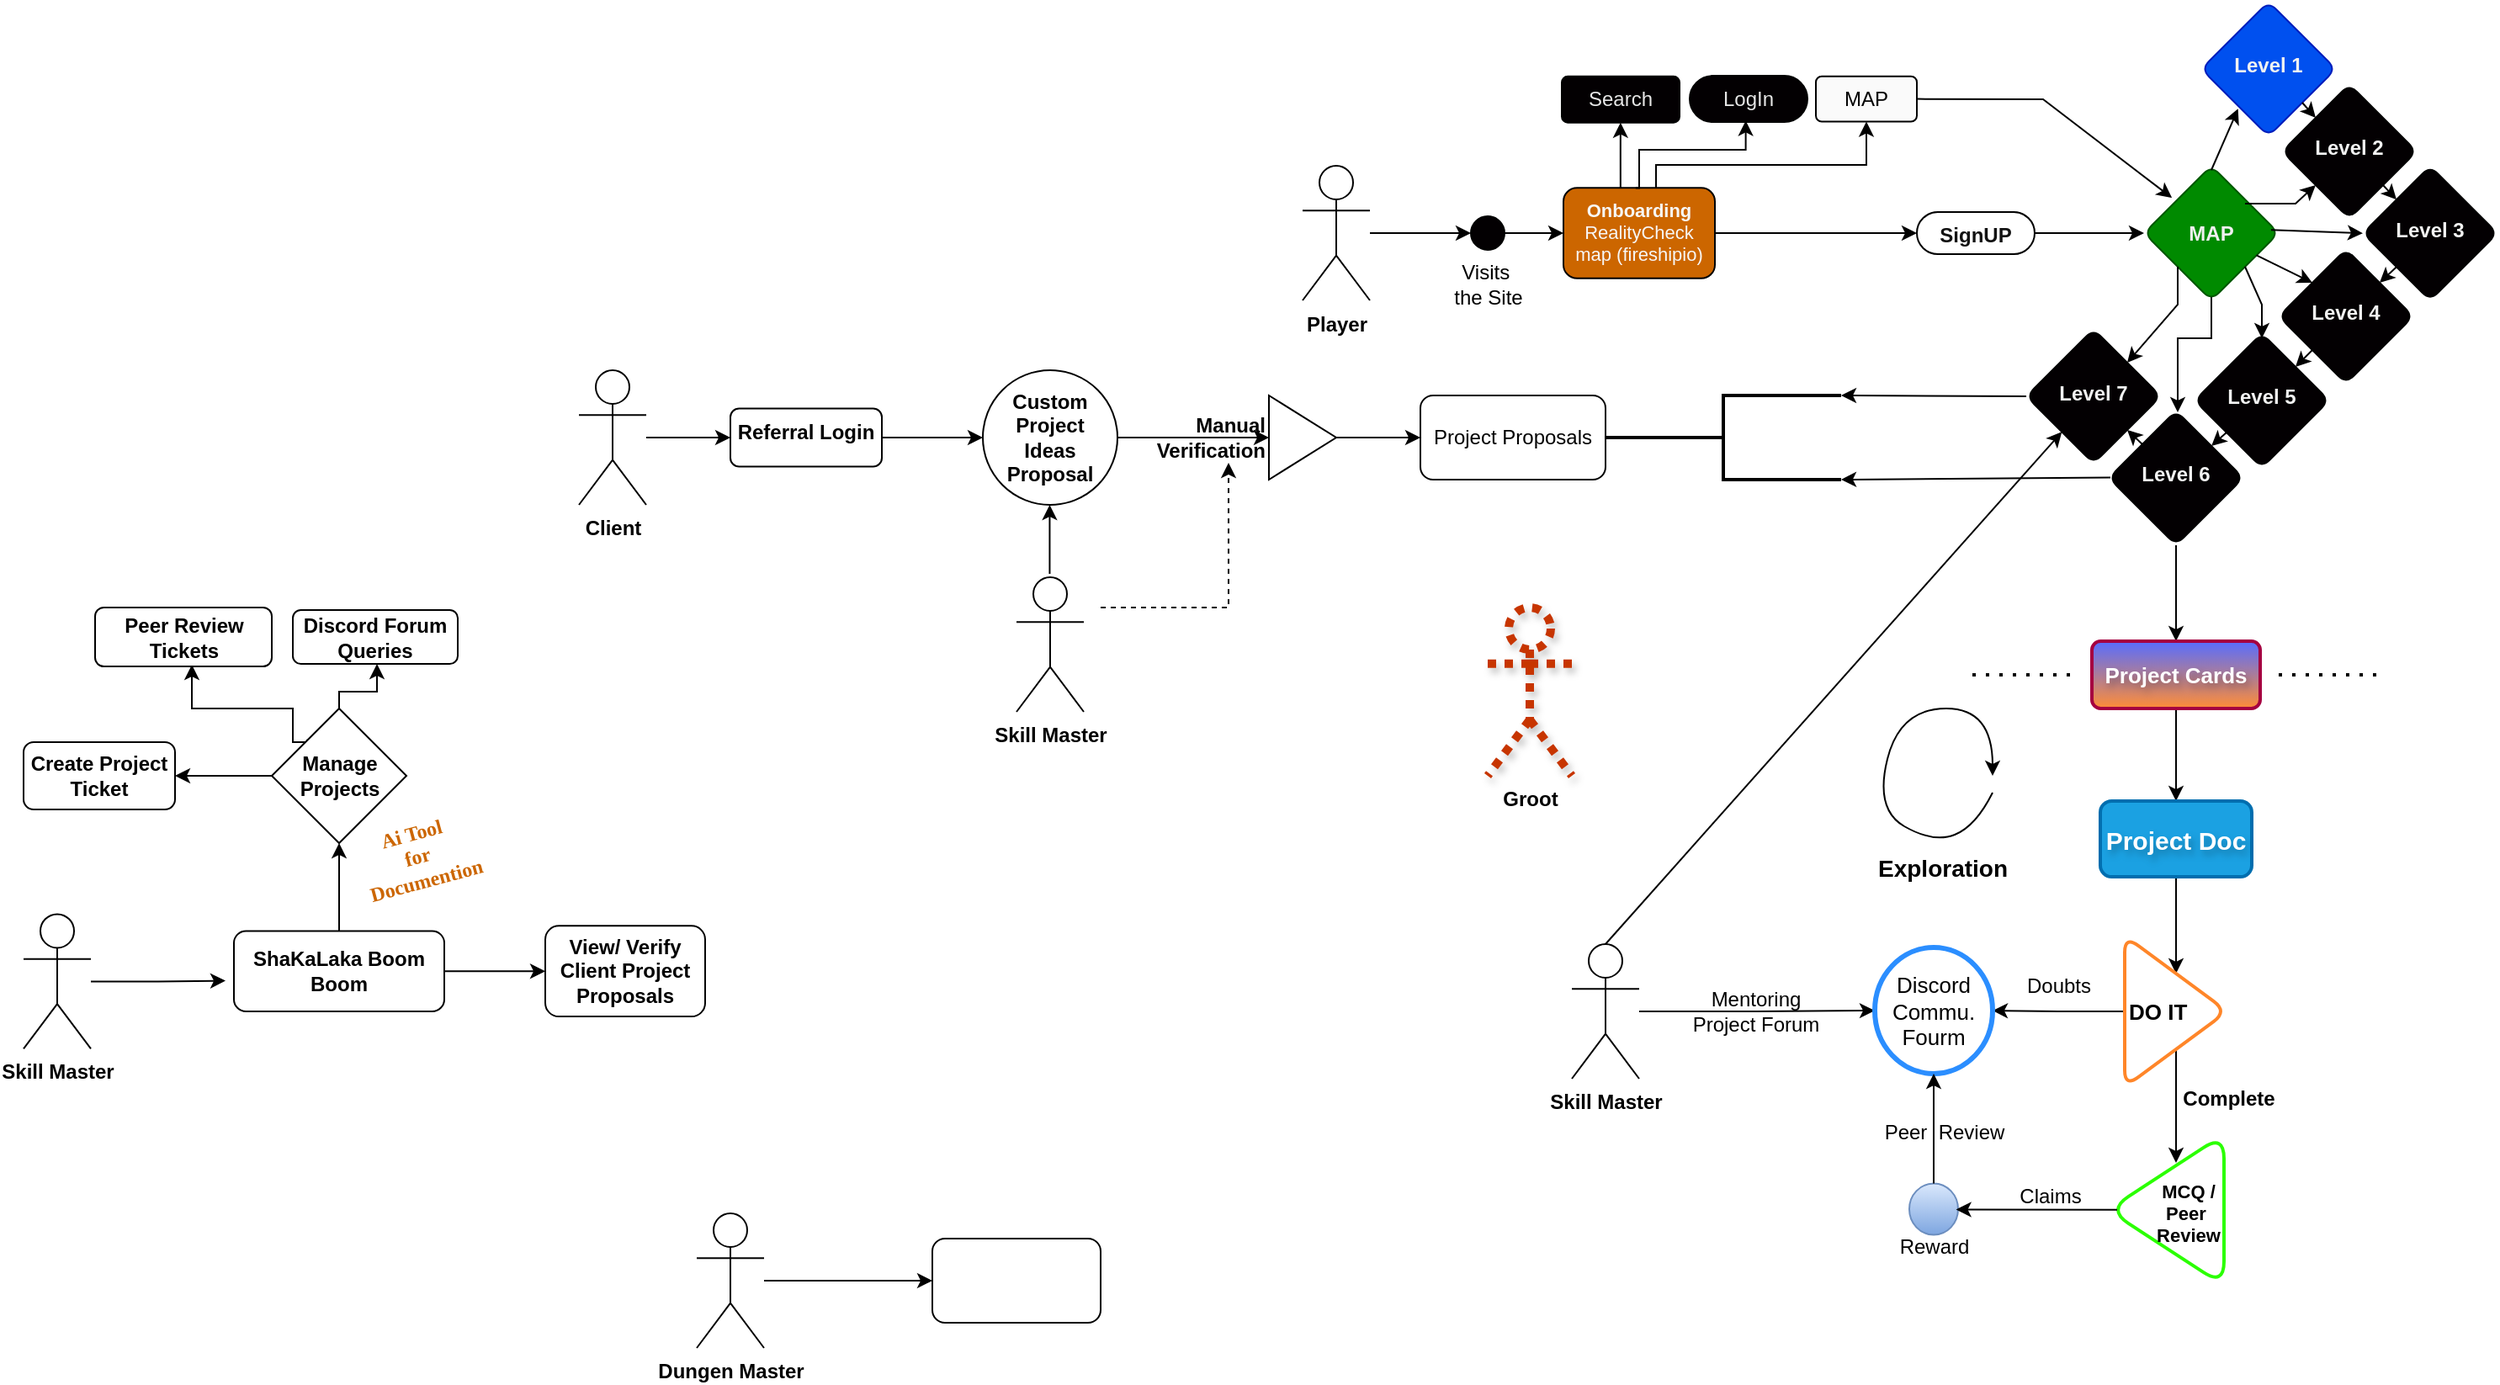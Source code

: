 <mxfile version="24.7.7">
  <diagram name="Page-1" id="eGerFE4Rf8FAYiZ98_NA">
    <mxGraphModel dx="2465" dy="845" grid="1" gridSize="10" guides="1" tooltips="1" connect="1" arrows="1" fold="1" page="1" pageScale="1" pageWidth="850" pageHeight="1100" math="0" shadow="0">
      <root>
        <mxCell id="0" />
        <mxCell id="1" parent="0" />
        <mxCell id="n3ImuVNXiSJUvUDemmLi-9" value="" style="edgeStyle=orthogonalEdgeStyle;rounded=0;orthogonalLoop=1;jettySize=auto;html=1;" parent="1" source="n3ImuVNXiSJUvUDemmLi-1" target="n3ImuVNXiSJUvUDemmLi-8" edge="1">
          <mxGeometry relative="1" as="geometry" />
        </mxCell>
        <mxCell id="n3ImuVNXiSJUvUDemmLi-1" value="&lt;b&gt;Player&lt;br&gt;&lt;/b&gt;" style="shape=umlActor;verticalLabelPosition=bottom;verticalAlign=top;html=1;outlineConnect=0;" parent="1" vertex="1">
          <mxGeometry x="120" y="97.5" width="40" height="80" as="geometry" />
        </mxCell>
        <mxCell id="eRNYIj-CRV8q_Qukp-I2-65" value="" style="edgeStyle=orthogonalEdgeStyle;rounded=0;orthogonalLoop=1;jettySize=auto;html=1;" parent="1" source="n3ImuVNXiSJUvUDemmLi-2" target="eRNYIj-CRV8q_Qukp-I2-48" edge="1">
          <mxGeometry relative="1" as="geometry" />
        </mxCell>
        <mxCell id="n3ImuVNXiSJUvUDemmLi-2" value="&lt;b&gt;Skill Master&lt;/b&gt;" style="shape=umlActor;verticalLabelPosition=bottom;verticalAlign=top;html=1;outlineConnect=0;" parent="1" vertex="1">
          <mxGeometry x="280" y="560" width="40" height="80" as="geometry" />
        </mxCell>
        <mxCell id="n3ImuVNXiSJUvUDemmLi-3" value="&lt;b&gt;Groot&lt;/b&gt;" style="shape=umlActor;verticalLabelPosition=bottom;verticalAlign=top;html=1;outlineConnect=0;fillColor=none;fontColor=#000000;strokeColor=#C73500;shadow=1;dashed=1;strokeWidth=5;dashPattern=1 1;" parent="1" vertex="1">
          <mxGeometry x="230" y="360" width="50" height="100" as="geometry" />
        </mxCell>
        <mxCell id="L7Tuo7zCbT9GqQIn2gSg-25" value="" style="edgeStyle=orthogonalEdgeStyle;rounded=0;orthogonalLoop=1;jettySize=auto;html=1;" parent="1" source="n3ImuVNXiSJUvUDemmLi-4" target="L7Tuo7zCbT9GqQIn2gSg-24" edge="1">
          <mxGeometry relative="1" as="geometry" />
        </mxCell>
        <mxCell id="n3ImuVNXiSJUvUDemmLi-4" value="&lt;b&gt;Dungen Master&lt;/b&gt;" style="shape=umlActor;verticalLabelPosition=bottom;verticalAlign=top;html=1;outlineConnect=0;" parent="1" vertex="1">
          <mxGeometry x="-240" y="720" width="40" height="80" as="geometry" />
        </mxCell>
        <mxCell id="n3ImuVNXiSJUvUDemmLi-16" value="" style="edgeStyle=orthogonalEdgeStyle;rounded=0;orthogonalLoop=1;jettySize=auto;html=1;" parent="1" source="n3ImuVNXiSJUvUDemmLi-8" target="n3ImuVNXiSJUvUDemmLi-15" edge="1">
          <mxGeometry relative="1" as="geometry" />
        </mxCell>
        <mxCell id="n3ImuVNXiSJUvUDemmLi-8" value="" style="ellipse;whiteSpace=wrap;html=1;verticalAlign=top;gradientColor=none;fillColor=#030002;" parent="1" vertex="1">
          <mxGeometry x="220" y="127.5" width="20" height="20" as="geometry" />
        </mxCell>
        <mxCell id="n3ImuVNXiSJUvUDemmLi-10" value="MAP" style="rounded=1;whiteSpace=wrap;html=1;verticalAlign=top;fillColor=#FAFAFA;gradientColor=none;align=center;arcSize=13;" parent="1" vertex="1">
          <mxGeometry x="425" y="44.37" width="60" height="26.88" as="geometry" />
        </mxCell>
        <mxCell id="n3ImuVNXiSJUvUDemmLi-12" value="&lt;div&gt;Visits&amp;nbsp;&lt;/div&gt;&lt;div&gt;the Site&lt;/div&gt;" style="text;html=1;align=center;verticalAlign=middle;resizable=0;points=[];autosize=1;strokeColor=none;fillColor=none;" parent="1" vertex="1">
          <mxGeometry x="200" y="147.5" width="60" height="40" as="geometry" />
        </mxCell>
        <mxCell id="n3ImuVNXiSJUvUDemmLi-18" value="" style="edgeStyle=orthogonalEdgeStyle;rounded=0;orthogonalLoop=1;jettySize=auto;html=1;" parent="1" source="n3ImuVNXiSJUvUDemmLi-15" target="n3ImuVNXiSJUvUDemmLi-10" edge="1">
          <mxGeometry relative="1" as="geometry">
            <Array as="points">
              <mxPoint x="330" y="97" />
              <mxPoint x="455" y="97" />
            </Array>
          </mxGeometry>
        </mxCell>
        <mxCell id="n3ImuVNXiSJUvUDemmLi-22" value="" style="edgeStyle=orthogonalEdgeStyle;rounded=0;orthogonalLoop=1;jettySize=auto;html=1;" parent="1" source="n3ImuVNXiSJUvUDemmLi-15" target="n3ImuVNXiSJUvUDemmLi-21" edge="1">
          <mxGeometry relative="1" as="geometry" />
        </mxCell>
        <mxCell id="eRNYIj-CRV8q_Qukp-I2-2" value="" style="edgeStyle=orthogonalEdgeStyle;rounded=0;orthogonalLoop=1;jettySize=auto;html=1;" parent="1" edge="1">
          <mxGeometry relative="1" as="geometry">
            <mxPoint x="308.92" y="110.63" as="sourcePoint" />
            <mxPoint x="308.92" y="71.87" as="targetPoint" />
            <Array as="points">
              <mxPoint x="308.92" y="90" />
              <mxPoint x="308.92" y="90" />
            </Array>
          </mxGeometry>
        </mxCell>
        <mxCell id="n3ImuVNXiSJUvUDemmLi-15" value="&lt;div style=&quot;font-size: 11px;&quot;&gt;&lt;font style=&quot;font-size: 11px;&quot; color=&quot;#f7f7f7&quot;&gt;&lt;b&gt;Onboarding&lt;/b&gt;&lt;/font&gt;&lt;/div&gt;&lt;div style=&quot;font-size: 11px;&quot;&gt;&lt;font style=&quot;font-size: 11px;&quot; color=&quot;#f7f7f7&quot;&gt;RealityCheck map (fireshipio)&lt;br&gt;&lt;/font&gt;&lt;/div&gt;" style="rounded=1;whiteSpace=wrap;html=1;verticalAlign=top;fillColor=#CC6600;gradientColor=none;" parent="1" vertex="1">
          <mxGeometry x="275" y="110.63" width="90" height="53.75" as="geometry" />
        </mxCell>
        <mxCell id="n3ImuVNXiSJUvUDemmLi-19" value="&lt;font color=&quot;#e6e6e6&quot;&gt;LogIn&lt;/font&gt;" style="rounded=1;whiteSpace=wrap;html=1;verticalAlign=top;fillColor=#030002;gradientColor=none;align=center;arcSize=50;" parent="1" vertex="1">
          <mxGeometry x="350" y="44.06" width="70" height="27.5" as="geometry" />
        </mxCell>
        <mxCell id="n3ImuVNXiSJUvUDemmLi-20" value="" style="edgeStyle=orthogonalEdgeStyle;rounded=0;orthogonalLoop=1;jettySize=auto;html=1;entryX=0.476;entryY=0.97;entryDx=0;entryDy=0;entryPerimeter=0;exitX=0.477;exitY=0.002;exitDx=0;exitDy=0;exitPerimeter=0;" parent="1" source="n3ImuVNXiSJUvUDemmLi-15" edge="1">
          <mxGeometry relative="1" as="geometry">
            <mxPoint x="320.27" y="113.049" as="sourcePoint" />
            <Array as="points">
              <mxPoint x="320" y="111" />
              <mxPoint x="320" y="88" />
              <mxPoint x="383" y="88" />
            </Array>
            <mxPoint x="383.32" y="70.735" as="targetPoint" />
          </mxGeometry>
        </mxCell>
        <mxCell id="eRNYIj-CRV8q_Qukp-I2-5" value="" style="edgeStyle=orthogonalEdgeStyle;rounded=0;orthogonalLoop=1;jettySize=auto;html=1;" parent="1" source="n3ImuVNXiSJUvUDemmLi-21" target="eRNYIj-CRV8q_Qukp-I2-3" edge="1">
          <mxGeometry relative="1" as="geometry" />
        </mxCell>
        <mxCell id="n3ImuVNXiSJUvUDemmLi-21" value="&lt;b&gt;&lt;font color=&quot;#121212&quot;&gt;SignUP&lt;/font&gt;&lt;/b&gt;" style="rounded=1;whiteSpace=wrap;html=1;verticalAlign=top;fillColor=none;gradientColor=none;arcSize=50;" parent="1" vertex="1">
          <mxGeometry x="485" y="125" width="70" height="25" as="geometry" />
        </mxCell>
        <mxCell id="eRNYIj-CRV8q_Qukp-I2-1" value="&lt;font color=&quot;#e6e6e6&quot;&gt;Search&lt;/font&gt;" style="rounded=1;whiteSpace=wrap;html=1;verticalAlign=top;fillColor=#030002;gradientColor=none;align=center;arcSize=13;" parent="1" vertex="1">
          <mxGeometry x="274" y="44.37" width="70" height="27.5" as="geometry" />
        </mxCell>
        <mxCell id="eRNYIj-CRV8q_Qukp-I2-7" value="" style="edgeStyle=orthogonalEdgeStyle;rounded=0;orthogonalLoop=1;jettySize=auto;html=1;" parent="1" target="eRNYIj-CRV8q_Qukp-I2-6" edge="1">
          <mxGeometry relative="1" as="geometry">
            <mxPoint x="660" y="170" as="sourcePoint" />
            <Array as="points">
              <mxPoint x="660" y="200" />
              <mxPoint x="640" y="200" />
            </Array>
          </mxGeometry>
        </mxCell>
        <mxCell id="eRNYIj-CRV8q_Qukp-I2-3" value="&lt;p style=&quot;line-height: 350%;&quot;&gt;&lt;font color=&quot;#f0f0f0&quot;&gt;&lt;b&gt;MAP&lt;/b&gt;&lt;/font&gt;&lt;/p&gt;" style="rhombus;whiteSpace=wrap;html=1;verticalAlign=top;fillColor=#008a00;rounded=1;arcSize=13;strokeColor=#005700;fontColor=#ffffff;" parent="1" vertex="1">
          <mxGeometry x="620" y="97.5" width="80" height="80" as="geometry" />
        </mxCell>
        <mxCell id="eRNYIj-CRV8q_Qukp-I2-26" value="" style="edgeStyle=orthogonalEdgeStyle;rounded=0;orthogonalLoop=1;jettySize=auto;html=1;" parent="1" source="eRNYIj-CRV8q_Qukp-I2-6" target="eRNYIj-CRV8q_Qukp-I2-25" edge="1">
          <mxGeometry relative="1" as="geometry" />
        </mxCell>
        <mxCell id="eRNYIj-CRV8q_Qukp-I2-6" value="&lt;p style=&quot;line-height: 320%;&quot;&gt;&lt;font color=&quot;#f2f2f2&quot;&gt;&lt;b&gt;Level 6&lt;/b&gt;&lt;/font&gt;&lt;/p&gt;" style="rhombus;whiteSpace=wrap;html=1;verticalAlign=top;fillColor=#030002;rounded=1;gradientColor=none;arcSize=13;" parent="1" vertex="1">
          <mxGeometry x="599" y="243" width="80" height="80" as="geometry" />
        </mxCell>
        <mxCell id="eRNYIj-CRV8q_Qukp-I2-11" value="&lt;p style=&quot;line-height: 320%;&quot;&gt;&lt;font color=&quot;#f2f2f2&quot;&gt;&lt;b&gt;Level 4&lt;/b&gt;&lt;/font&gt;&lt;/p&gt;" style="rhombus;whiteSpace=wrap;html=1;verticalAlign=top;fillColor=#030002;rounded=1;gradientColor=none;arcSize=13;" parent="1" vertex="1">
          <mxGeometry x="700" y="147" width="80" height="80" as="geometry" />
        </mxCell>
        <mxCell id="eRNYIj-CRV8q_Qukp-I2-13" value="&lt;p style=&quot;line-height: 320%;&quot;&gt;&lt;font color=&quot;#f2f2f2&quot;&gt;&lt;b&gt;Level 5&lt;br&gt;&lt;/b&gt;&lt;/font&gt;&lt;/p&gt;" style="rhombus;whiteSpace=wrap;html=1;verticalAlign=top;fillColor=#030002;rounded=1;gradientColor=none;arcSize=13;" parent="1" vertex="1">
          <mxGeometry x="650" y="197" width="80" height="80" as="geometry" />
        </mxCell>
        <mxCell id="eRNYIj-CRV8q_Qukp-I2-14" value="&lt;p style=&quot;line-height: 320%;&quot;&gt;&lt;font color=&quot;#f2f2f2&quot;&gt;&lt;b&gt;Level 3&lt;br&gt;&lt;/b&gt;&lt;/font&gt;&lt;/p&gt;" style="rhombus;whiteSpace=wrap;html=1;verticalAlign=top;fillColor=#030002;rounded=1;gradientColor=none;arcSize=13;" parent="1" vertex="1">
          <mxGeometry x="750" y="97.63" width="80" height="80" as="geometry" />
        </mxCell>
        <mxCell id="eRNYIj-CRV8q_Qukp-I2-15" value="&lt;p style=&quot;line-height: 320%;&quot;&gt;&lt;font color=&quot;#f2f2f2&quot;&gt;&lt;b&gt;Level 2&lt;/b&gt;&lt;/font&gt;&lt;/p&gt;" style="rhombus;whiteSpace=wrap;html=1;verticalAlign=top;fillColor=#030002;rounded=1;gradientColor=none;arcSize=13;" parent="1" vertex="1">
          <mxGeometry x="702" y="49" width="80" height="80" as="geometry" />
        </mxCell>
        <mxCell id="eRNYIj-CRV8q_Qukp-I2-16" value="&lt;p style=&quot;line-height: 320%;&quot;&gt;&lt;font color=&quot;#f2f2f2&quot;&gt;&lt;b&gt;Level 1&lt;/b&gt;&lt;/font&gt;&lt;/p&gt;" style="rhombus;whiteSpace=wrap;html=1;verticalAlign=top;fillColor=#0050ef;rounded=1;arcSize=13;strokeColor=#001DBC;fontColor=#ffffff;" parent="1" vertex="1">
          <mxGeometry x="654" width="80" height="80" as="geometry" />
        </mxCell>
        <mxCell id="eRNYIj-CRV8q_Qukp-I2-17" value="&lt;p style=&quot;line-height: 320%;&quot;&gt;&lt;font color=&quot;#f2f2f2&quot;&gt;&lt;b&gt;Level 7&lt;br&gt;&lt;/b&gt;&lt;/font&gt;&lt;/p&gt;" style="rhombus;whiteSpace=wrap;html=1;verticalAlign=top;fillColor=#030002;rounded=1;gradientColor=none;arcSize=13;" parent="1" vertex="1">
          <mxGeometry x="550" y="194.5" width="80" height="80" as="geometry" />
        </mxCell>
        <mxCell id="eRNYIj-CRV8q_Qukp-I2-18" value="" style="endArrow=classic;html=1;rounded=0;entryX=0.207;entryY=0.238;entryDx=0;entryDy=0;exitX=1;exitY=0.5;exitDx=0;exitDy=0;entryPerimeter=0;" parent="1" source="n3ImuVNXiSJUvUDemmLi-10" target="eRNYIj-CRV8q_Qukp-I2-3" edge="1">
          <mxGeometry width="50" height="50" relative="1" as="geometry">
            <mxPoint x="590" y="180" as="sourcePoint" />
            <mxPoint x="640" y="130" as="targetPoint" />
            <Array as="points">
              <mxPoint x="560" y="58" />
            </Array>
          </mxGeometry>
        </mxCell>
        <mxCell id="eRNYIj-CRV8q_Qukp-I2-19" value="" style="endArrow=classic;html=1;rounded=0;entryX=1;entryY=0;entryDx=0;entryDy=0;exitX=0;exitY=1;exitDx=0;exitDy=0;" parent="1" source="eRNYIj-CRV8q_Qukp-I2-3" target="eRNYIj-CRV8q_Qukp-I2-17" edge="1">
          <mxGeometry width="50" height="50" relative="1" as="geometry">
            <mxPoint x="445" y="38" as="sourcePoint" />
            <mxPoint x="650" y="128" as="targetPoint" />
            <Array as="points">
              <mxPoint x="640" y="180" />
            </Array>
          </mxGeometry>
        </mxCell>
        <mxCell id="eRNYIj-CRV8q_Qukp-I2-20" value="" style="endArrow=classic;html=1;rounded=0;exitX=1;exitY=1;exitDx=0;exitDy=0;" parent="1" source="eRNYIj-CRV8q_Qukp-I2-3" edge="1">
          <mxGeometry width="50" height="50" relative="1" as="geometry">
            <mxPoint x="650" y="168" as="sourcePoint" />
            <mxPoint x="690" y="200" as="targetPoint" />
            <Array as="points">
              <mxPoint x="690" y="180" />
            </Array>
          </mxGeometry>
        </mxCell>
        <mxCell id="eRNYIj-CRV8q_Qukp-I2-21" value="" style="endArrow=classic;html=1;rounded=0;entryX=0.273;entryY=0.796;entryDx=0;entryDy=0;entryPerimeter=0;" parent="1" target="eRNYIj-CRV8q_Qukp-I2-16" edge="1">
          <mxGeometry width="50" height="50" relative="1" as="geometry">
            <mxPoint x="660" y="100" as="sourcePoint" />
            <mxPoint x="780" y="60" as="targetPoint" />
            <Array as="points" />
          </mxGeometry>
        </mxCell>
        <mxCell id="eRNYIj-CRV8q_Qukp-I2-22" value="" style="endArrow=classic;html=1;rounded=0;entryX=0;entryY=0.5;entryDx=0;entryDy=0;exitX=0.943;exitY=0.476;exitDx=0;exitDy=0;exitPerimeter=0;" parent="1" source="eRNYIj-CRV8q_Qukp-I2-3" target="eRNYIj-CRV8q_Qukp-I2-14" edge="1">
          <mxGeometry width="50" height="50" relative="1" as="geometry">
            <mxPoint x="700" y="138" as="sourcePoint" />
            <mxPoint x="920" y="207.5" as="targetPoint" />
            <Array as="points" />
          </mxGeometry>
        </mxCell>
        <mxCell id="eRNYIj-CRV8q_Qukp-I2-23" value="" style="endArrow=classic;html=1;rounded=0;entryX=0;entryY=0;entryDx=0;entryDy=0;" parent="1" source="eRNYIj-CRV8q_Qukp-I2-3" target="eRNYIj-CRV8q_Qukp-I2-11" edge="1">
          <mxGeometry width="50" height="50" relative="1" as="geometry">
            <mxPoint x="690" y="150" as="sourcePoint" />
            <mxPoint x="940" y="41.87" as="targetPoint" />
            <Array as="points" />
          </mxGeometry>
        </mxCell>
        <mxCell id="eRNYIj-CRV8q_Qukp-I2-24" value="" style="endArrow=classic;html=1;rounded=0;entryX=0;entryY=1;entryDx=0;entryDy=0;" parent="1" target="eRNYIj-CRV8q_Qukp-I2-15" edge="1">
          <mxGeometry width="50" height="50" relative="1" as="geometry">
            <mxPoint x="680" y="120" as="sourcePoint" />
            <mxPoint x="735" y="70" as="targetPoint" />
            <Array as="points">
              <mxPoint x="710" y="120" />
            </Array>
          </mxGeometry>
        </mxCell>
        <mxCell id="eRNYIj-CRV8q_Qukp-I2-42" value="" style="edgeStyle=orthogonalEdgeStyle;rounded=0;orthogonalLoop=1;jettySize=auto;html=1;" parent="1" source="eRNYIj-CRV8q_Qukp-I2-25" target="eRNYIj-CRV8q_Qukp-I2-41" edge="1">
          <mxGeometry relative="1" as="geometry" />
        </mxCell>
        <mxCell id="eRNYIj-CRV8q_Qukp-I2-25" value="&lt;b style=&quot;font-size: 13px;&quot;&gt;&lt;font style=&quot;font-size: 13px;&quot;&gt;Project Cards&lt;br style=&quot;font-size: 13px;&quot;&gt;&lt;/font&gt;&lt;/b&gt;" style="rounded=1;whiteSpace=wrap;html=1;verticalAlign=middle;fillColor=#FF8D36;arcSize=13;strokeWidth=2;shadow=0;textShadow=1;fontSize=13;fontColor=#ffffff;strokeColor=#A50040;gradientDirection=north;gradientColor=#576DFF;" parent="1" vertex="1">
          <mxGeometry x="589" y="380" width="100" height="40" as="geometry" />
        </mxCell>
        <mxCell id="eRNYIj-CRV8q_Qukp-I2-27" value="" style="endArrow=classic;html=1;rounded=0;entryX=0;entryY=0;entryDx=0;entryDy=0;exitX=1;exitY=1;exitDx=0;exitDy=0;" parent="1" source="eRNYIj-CRV8q_Qukp-I2-16" target="eRNYIj-CRV8q_Qukp-I2-15" edge="1">
          <mxGeometry width="50" height="50" relative="1" as="geometry">
            <mxPoint x="570" y="270" as="sourcePoint" />
            <mxPoint x="620" y="220" as="targetPoint" />
          </mxGeometry>
        </mxCell>
        <mxCell id="eRNYIj-CRV8q_Qukp-I2-28" value="" style="endArrow=classic;html=1;rounded=0;entryX=0;entryY=0;entryDx=0;entryDy=0;exitX=1;exitY=1;exitDx=0;exitDy=0;" parent="1" source="eRNYIj-CRV8q_Qukp-I2-15" target="eRNYIj-CRV8q_Qukp-I2-14" edge="1">
          <mxGeometry width="50" height="50" relative="1" as="geometry">
            <mxPoint x="762" y="122" as="sourcePoint" />
            <mxPoint x="770" y="131" as="targetPoint" />
          </mxGeometry>
        </mxCell>
        <mxCell id="eRNYIj-CRV8q_Qukp-I2-29" value="" style="endArrow=classic;html=1;rounded=0;entryX=1;entryY=0;entryDx=0;entryDy=0;exitX=0;exitY=1;exitDx=0;exitDy=0;" parent="1" source="eRNYIj-CRV8q_Qukp-I2-14" target="eRNYIj-CRV8q_Qukp-I2-11" edge="1">
          <mxGeometry width="50" height="50" relative="1" as="geometry">
            <mxPoint x="734" y="80" as="sourcePoint" />
            <mxPoint x="742" y="89" as="targetPoint" />
          </mxGeometry>
        </mxCell>
        <mxCell id="eRNYIj-CRV8q_Qukp-I2-30" value="" style="endArrow=classic;html=1;rounded=0;entryX=1;entryY=0;entryDx=0;entryDy=0;exitX=0;exitY=1;exitDx=0;exitDy=0;" parent="1" source="eRNYIj-CRV8q_Qukp-I2-11" target="eRNYIj-CRV8q_Qukp-I2-13" edge="1">
          <mxGeometry width="50" height="50" relative="1" as="geometry">
            <mxPoint x="744" y="90" as="sourcePoint" />
            <mxPoint x="752" y="99" as="targetPoint" />
          </mxGeometry>
        </mxCell>
        <mxCell id="eRNYIj-CRV8q_Qukp-I2-33" value="" style="endArrow=classic;html=1;rounded=0;" parent="1" source="eRNYIj-CRV8q_Qukp-I2-13" target="eRNYIj-CRV8q_Qukp-I2-6" edge="1">
          <mxGeometry width="50" height="50" relative="1" as="geometry">
            <mxPoint x="669" y="248.96" as="sourcePoint" />
            <mxPoint x="659" y="262" as="targetPoint" />
          </mxGeometry>
        </mxCell>
        <mxCell id="eRNYIj-CRV8q_Qukp-I2-34" value="" style="endArrow=classic;html=1;rounded=0;entryX=1;entryY=1;entryDx=0;entryDy=0;exitX=0;exitY=0;exitDx=0;exitDy=0;" parent="1" source="eRNYIj-CRV8q_Qukp-I2-6" target="eRNYIj-CRV8q_Qukp-I2-17" edge="1">
          <mxGeometry width="50" height="50" relative="1" as="geometry">
            <mxPoint x="610" y="230" as="sourcePoint" />
            <mxPoint x="660" y="180" as="targetPoint" />
          </mxGeometry>
        </mxCell>
        <mxCell id="eRNYIj-CRV8q_Qukp-I2-47" value="" style="edgeStyle=orthogonalEdgeStyle;rounded=0;orthogonalLoop=1;jettySize=auto;html=1;" parent="1" source="eRNYIj-CRV8q_Qukp-I2-41" target="eRNYIj-CRV8q_Qukp-I2-46" edge="1">
          <mxGeometry relative="1" as="geometry" />
        </mxCell>
        <mxCell id="eRNYIj-CRV8q_Qukp-I2-41" value="&lt;b style=&quot;font-size: 15px;&quot;&gt;Project Doc&lt;br style=&quot;font-size: 15px;&quot;&gt;&lt;/b&gt;" style="whiteSpace=wrap;html=1;fillColor=#1ba1e2;rounded=1;arcSize=15;strokeWidth=2;textShadow=1;fontSize=15;shadow=0;glass=0;fontColor=#ffffff;strokeColor=#006EAF;" parent="1" vertex="1">
          <mxGeometry x="594" y="475" width="90" height="45" as="geometry" />
        </mxCell>
        <mxCell id="eRNYIj-CRV8q_Qukp-I2-44" value="" style="endArrow=none;dashed=1;html=1;dashPattern=1 3;strokeWidth=2;rounded=0;" parent="1" edge="1">
          <mxGeometry width="50" height="50" relative="1" as="geometry">
            <mxPoint x="700" y="400" as="sourcePoint" />
            <mxPoint x="760" y="400" as="targetPoint" />
          </mxGeometry>
        </mxCell>
        <mxCell id="eRNYIj-CRV8q_Qukp-I2-45" value="" style="endArrow=none;dashed=1;html=1;dashPattern=1 3;strokeWidth=2;rounded=0;" parent="1" edge="1">
          <mxGeometry width="50" height="50" relative="1" as="geometry">
            <mxPoint x="518" y="400" as="sourcePoint" />
            <mxPoint x="578" y="400" as="targetPoint" />
          </mxGeometry>
        </mxCell>
        <mxCell id="eRNYIj-CRV8q_Qukp-I2-49" value="" style="edgeStyle=orthogonalEdgeStyle;rounded=0;orthogonalLoop=1;jettySize=auto;html=1;" parent="1" source="eRNYIj-CRV8q_Qukp-I2-46" target="eRNYIj-CRV8q_Qukp-I2-48" edge="1">
          <mxGeometry relative="1" as="geometry" />
        </mxCell>
        <mxCell id="eRNYIj-CRV8q_Qukp-I2-51" value="" style="edgeStyle=orthogonalEdgeStyle;rounded=0;orthogonalLoop=1;jettySize=auto;html=1;entryX=0.399;entryY=0.811;entryDx=0;entryDy=0;entryPerimeter=0;" parent="1" source="eRNYIj-CRV8q_Qukp-I2-46" target="eRNYIj-CRV8q_Qukp-I2-50" edge="1">
          <mxGeometry relative="1" as="geometry">
            <Array as="points">
              <mxPoint x="639" y="690" />
            </Array>
          </mxGeometry>
        </mxCell>
        <mxCell id="eRNYIj-CRV8q_Qukp-I2-46" value="&lt;b style=&quot;font-size: 13px;&quot;&gt;DO IT&lt;/b&gt;" style="triangle;whiteSpace=wrap;html=1;fontSize=13;fillColor=none;rounded=1;gradientColor=none;arcSize=20;strokeWidth=2;shadow=0;glass=0;rotation=0;verticalAlign=middle;align=left;strokeColor=#FF8629;" parent="1" vertex="1">
          <mxGeometry x="608.5" y="555" width="61" height="90" as="geometry" />
        </mxCell>
        <mxCell id="eRNYIj-CRV8q_Qukp-I2-48" value="&lt;div&gt;Discord&lt;/div&gt;&lt;div&gt;Commu.&lt;/div&gt;&lt;div&gt;Fourm&lt;br&gt;&lt;/div&gt;" style="ellipse;whiteSpace=wrap;html=1;fontSize=13;align=center;fillColor=none;rounded=1;gradientColor=none;arcSize=15;strokeWidth=3;shadow=0;glass=0;strokeColor=#2B8EFF;" parent="1" vertex="1">
          <mxGeometry x="460" y="562" width="70" height="75" as="geometry" />
        </mxCell>
        <mxCell id="eRNYIj-CRV8q_Qukp-I2-50" value="" style="triangle;whiteSpace=wrap;html=1;fontSize=13;fillColor=none;rounded=1;gradientColor=none;arcSize=29;strokeWidth=2;shadow=0;glass=0;rotation=-180;verticalAlign=middle;align=left;strokeColor=#2BFF00;" parent="1" vertex="1">
          <mxGeometry x="598.5" y="673" width="69" height="90" as="geometry" />
        </mxCell>
        <mxCell id="eRNYIj-CRV8q_Qukp-I2-52" value="&lt;div style=&quot;font-size: 11px;&quot;&gt;&lt;font style=&quot;font-size: 11px;&quot;&gt;&lt;b&gt;MCQ /&lt;/b&gt;&lt;/font&gt;&lt;/div&gt;&lt;div style=&quot;font-size: 11px;&quot;&gt;&lt;font style=&quot;font-size: 11px;&quot;&gt;&lt;b&gt;Peer&amp;nbsp;&lt;/b&gt;&lt;/font&gt;&lt;/div&gt;&lt;div style=&quot;font-size: 11px;&quot;&gt;&lt;font style=&quot;font-size: 11px;&quot;&gt;&lt;b&gt;Review&lt;br&gt;&lt;/b&gt;&lt;/font&gt;&lt;/div&gt;" style="text;html=1;align=center;verticalAlign=middle;resizable=0;points=[];autosize=1;strokeColor=none;fillColor=none;" parent="1" vertex="1">
          <mxGeometry x="616" y="695" width="60" height="50" as="geometry" />
        </mxCell>
        <mxCell id="eRNYIj-CRV8q_Qukp-I2-53" value="" style="ellipse;whiteSpace=wrap;html=1;fillColor=#dae8fc;strokeColor=#6c8ebf;gradientColor=#7ea6e0;" parent="1" vertex="1">
          <mxGeometry x="480.5" y="702.23" width="29" height="30.53" as="geometry" />
        </mxCell>
        <mxCell id="eRNYIj-CRV8q_Qukp-I2-55" value="" style="endArrow=classic;html=1;rounded=0;entryX=0.958;entryY=0.507;entryDx=0;entryDy=0;entryPerimeter=0;exitX=0.92;exitY=0.501;exitDx=0;exitDy=0;exitPerimeter=0;" parent="1" source="eRNYIj-CRV8q_Qukp-I2-50" target="eRNYIj-CRV8q_Qukp-I2-53" edge="1">
          <mxGeometry width="50" height="50" relative="1" as="geometry">
            <mxPoint x="600" y="710" as="sourcePoint" />
            <mxPoint x="650" y="660" as="targetPoint" />
          </mxGeometry>
        </mxCell>
        <mxCell id="eRNYIj-CRV8q_Qukp-I2-58" value="" style="edgeStyle=orthogonalEdgeStyle;rounded=0;orthogonalLoop=1;jettySize=auto;html=1;exitX=0.5;exitY=0;exitDx=0;exitDy=0;" parent="1" source="eRNYIj-CRV8q_Qukp-I2-53" target="eRNYIj-CRV8q_Qukp-I2-48" edge="1">
          <mxGeometry relative="1" as="geometry">
            <Array as="points" />
            <mxPoint x="495" y="759.5" as="sourcePoint" />
          </mxGeometry>
        </mxCell>
        <mxCell id="eRNYIj-CRV8q_Qukp-I2-59" value="Peer&amp;nbsp; Review" style="text;html=1;align=center;verticalAlign=middle;resizable=0;points=[];autosize=1;strokeColor=none;fillColor=none;rotation=0;" parent="1" vertex="1">
          <mxGeometry x="456" y="657" width="90" height="30" as="geometry" />
        </mxCell>
        <mxCell id="eRNYIj-CRV8q_Qukp-I2-60" value="Doubts" style="text;html=1;align=center;verticalAlign=middle;resizable=0;points=[];autosize=1;strokeColor=none;fillColor=none;" parent="1" vertex="1">
          <mxGeometry x="539" y="570" width="60" height="30" as="geometry" />
        </mxCell>
        <mxCell id="eRNYIj-CRV8q_Qukp-I2-66" value="&lt;p style=&quot;line-height: 80%;&quot;&gt;&lt;/p&gt;&lt;div&gt;Mentoring &lt;br&gt;&lt;/div&gt;&lt;div&gt;Project Forum&lt;br&gt;&lt;/div&gt;&lt;p&gt;&lt;/p&gt;" style="text;html=1;align=center;verticalAlign=middle;resizable=0;points=[];autosize=1;strokeColor=none;fillColor=none;spacingTop=0;spacing=0;" parent="1" vertex="1">
          <mxGeometry x="344" y="569.5" width="90" height="60" as="geometry" />
        </mxCell>
        <mxCell id="eRNYIj-CRV8q_Qukp-I2-69" value="Claims" style="text;html=1;align=center;verticalAlign=middle;resizable=0;points=[];autosize=1;strokeColor=none;fillColor=none;" parent="1" vertex="1">
          <mxGeometry x="534" y="695" width="60" height="30" as="geometry" />
        </mxCell>
        <mxCell id="eRNYIj-CRV8q_Qukp-I2-71" value="" style="curved=1;endArrow=classic;html=1;rounded=0;" parent="1" edge="1">
          <mxGeometry width="50" height="50" relative="1" as="geometry">
            <mxPoint x="530" y="470" as="sourcePoint" />
            <mxPoint x="530" y="460" as="targetPoint" />
            <Array as="points">
              <mxPoint x="520" y="490" />
              <mxPoint x="495" y="500" />
              <mxPoint x="460" y="480" />
              <mxPoint x="475" y="420" />
              <mxPoint x="530" y="420" />
            </Array>
          </mxGeometry>
        </mxCell>
        <mxCell id="eRNYIj-CRV8q_Qukp-I2-73" value="&lt;b style=&quot;font-size: 14px;&quot;&gt;Exploration&lt;br&gt;&lt;/b&gt;" style="text;html=1;align=center;verticalAlign=middle;resizable=0;points=[];autosize=1;strokeColor=none;fillColor=none;" parent="1" vertex="1">
          <mxGeometry x="450" y="500" width="100" height="30" as="geometry" />
        </mxCell>
        <mxCell id="LAG4a6FqGndS0A5OYWmv-2" value="&lt;b&gt;Complete&lt;/b&gt;" style="text;html=1;align=center;verticalAlign=middle;resizable=0;points=[];autosize=1;strokeColor=none;fillColor=none;" parent="1" vertex="1">
          <mxGeometry x="630" y="637" width="80" height="30" as="geometry" />
        </mxCell>
        <mxCell id="eRNYIj-CRV8q_Qukp-I2-57" value="Reward" style="text;html=1;align=center;verticalAlign=middle;resizable=0;points=[];autosize=1;strokeColor=none;fillColor=none;" parent="1" vertex="1">
          <mxGeometry x="465" y="725" width="60" height="30" as="geometry" />
        </mxCell>
        <mxCell id="IWe-PYi6Eu2L90YstFDC-7" value="" style="edgeStyle=orthogonalEdgeStyle;rounded=0;orthogonalLoop=1;jettySize=auto;html=1;" parent="1" source="IWe-PYi6Eu2L90YstFDC-2" target="IWe-PYi6Eu2L90YstFDC-6" edge="1">
          <mxGeometry relative="1" as="geometry" />
        </mxCell>
        <mxCell id="IWe-PYi6Eu2L90YstFDC-2" value="&lt;b&gt;Client&lt;/b&gt;" style="shape=umlActor;verticalLabelPosition=bottom;verticalAlign=top;html=1;outlineConnect=0;" parent="1" vertex="1">
          <mxGeometry x="-310" y="219" width="40" height="80" as="geometry" />
        </mxCell>
        <mxCell id="IWe-PYi6Eu2L90YstFDC-9" value="" style="edgeStyle=orthogonalEdgeStyle;rounded=0;orthogonalLoop=1;jettySize=auto;html=1;" parent="1" source="IWe-PYi6Eu2L90YstFDC-6" edge="1">
          <mxGeometry relative="1" as="geometry">
            <mxPoint x="-70.0" y="259.0" as="targetPoint" />
          </mxGeometry>
        </mxCell>
        <mxCell id="IWe-PYi6Eu2L90YstFDC-6" value="&lt;b&gt;Referral Login&lt;br&gt;&lt;/b&gt;" style="rounded=1;whiteSpace=wrap;html=1;verticalAlign=top;" parent="1" vertex="1">
          <mxGeometry x="-220" y="241.75" width="90" height="34.5" as="geometry" />
        </mxCell>
        <mxCell id="IWe-PYi6Eu2L90YstFDC-16" value="" style="edgeStyle=orthogonalEdgeStyle;rounded=0;orthogonalLoop=1;jettySize=auto;html=1;" parent="1" edge="1">
          <mxGeometry relative="1" as="geometry">
            <mxPoint x="-30.28" y="340" as="sourcePoint" />
            <mxPoint x="-30.28" y="299" as="targetPoint" />
          </mxGeometry>
        </mxCell>
        <mxCell id="IWe-PYi6Eu2L90YstFDC-10" value="&lt;b&gt;Skill Master&lt;/b&gt;" style="shape=umlActor;verticalLabelPosition=bottom;verticalAlign=top;html=1;outlineConnect=0;" parent="1" vertex="1">
          <mxGeometry x="-50" y="342" width="40" height="80" as="geometry" />
        </mxCell>
        <mxCell id="IWe-PYi6Eu2L90YstFDC-15" value="" style="edgeStyle=orthogonalEdgeStyle;rounded=0;orthogonalLoop=1;jettySize=auto;html=1;" parent="1" source="IWe-PYi6Eu2L90YstFDC-12" target="IWe-PYi6Eu2L90YstFDC-14" edge="1">
          <mxGeometry relative="1" as="geometry" />
        </mxCell>
        <mxCell id="IWe-PYi6Eu2L90YstFDC-12" value="&lt;div&gt;&lt;b&gt;Custom Project &lt;br&gt;&lt;/b&gt;&lt;/div&gt;&lt;div&gt;&lt;b&gt;Ideas&lt;br&gt;&lt;/b&gt;&lt;/div&gt;&lt;div&gt;&lt;b&gt;Proposal&lt;br&gt;&lt;/b&gt;&lt;/div&gt;" style="ellipse;whiteSpace=wrap;html=1;aspect=fixed;" parent="1" vertex="1">
          <mxGeometry x="-70" y="219" width="80" height="80" as="geometry" />
        </mxCell>
        <mxCell id="IWe-PYi6Eu2L90YstFDC-20" value="" style="edgeStyle=orthogonalEdgeStyle;rounded=0;orthogonalLoop=1;jettySize=auto;html=1;" parent="1" source="IWe-PYi6Eu2L90YstFDC-14" target="IWe-PYi6Eu2L90YstFDC-19" edge="1">
          <mxGeometry relative="1" as="geometry" />
        </mxCell>
        <mxCell id="IWe-PYi6Eu2L90YstFDC-14" value="&lt;b&gt;Manual Verification&lt;/b&gt;" style="triangle;whiteSpace=wrap;html=1;labelPosition=left;verticalLabelPosition=middle;align=right;verticalAlign=middle;" parent="1" vertex="1">
          <mxGeometry x="100" y="234" width="40" height="50" as="geometry" />
        </mxCell>
        <mxCell id="IWe-PYi6Eu2L90YstFDC-19" value="Project Proposals" style="rounded=1;whiteSpace=wrap;html=1;" parent="1" vertex="1">
          <mxGeometry x="190" y="234" width="110" height="50" as="geometry" />
        </mxCell>
        <mxCell id="IWe-PYi6Eu2L90YstFDC-21" value="" style="endArrow=classic;html=1;rounded=0;exitX=0;exitY=0.5;exitDx=0;exitDy=0;entryX=1;entryY=0;entryDx=0;entryDy=0;entryPerimeter=0;" parent="1" source="eRNYIj-CRV8q_Qukp-I2-17" target="IWe-PYi6Eu2L90YstFDC-23" edge="1">
          <mxGeometry width="50" height="50" relative="1" as="geometry">
            <mxPoint x="350" y="420" as="sourcePoint" />
            <mxPoint x="400" y="235" as="targetPoint" />
            <Array as="points" />
          </mxGeometry>
        </mxCell>
        <mxCell id="IWe-PYi6Eu2L90YstFDC-22" value="" style="endArrow=classic;html=1;rounded=0;exitX=0;exitY=0.5;exitDx=0;exitDy=0;entryX=1;entryY=1;entryDx=0;entryDy=0;entryPerimeter=0;" parent="1" target="IWe-PYi6Eu2L90YstFDC-23" edge="1">
          <mxGeometry width="50" height="50" relative="1" as="geometry">
            <mxPoint x="600" y="282.71" as="sourcePoint" />
            <mxPoint x="410" y="310" as="targetPoint" />
          </mxGeometry>
        </mxCell>
        <mxCell id="IWe-PYi6Eu2L90YstFDC-23" value="" style="strokeWidth=2;html=1;shape=mxgraph.flowchart.annotation_2;align=left;labelPosition=right;pointerEvents=1;" parent="1" vertex="1">
          <mxGeometry x="300" y="234" width="140" height="50" as="geometry" />
        </mxCell>
        <mxCell id="IWe-PYi6Eu2L90YstFDC-26" value="" style="endArrow=classic;html=1;rounded=0;exitX=0.5;exitY=0;exitDx=0;exitDy=0;exitPerimeter=0;" parent="1" source="n3ImuVNXiSJUvUDemmLi-2" target="eRNYIj-CRV8q_Qukp-I2-17" edge="1">
          <mxGeometry width="50" height="50" relative="1" as="geometry">
            <mxPoint x="250" y="580" as="sourcePoint" />
            <mxPoint x="300" y="530" as="targetPoint" />
          </mxGeometry>
        </mxCell>
        <mxCell id="L7Tuo7zCbT9GqQIn2gSg-3" value="" style="edgeStyle=orthogonalEdgeStyle;rounded=0;orthogonalLoop=1;jettySize=auto;html=1;" parent="1" source="L7Tuo7zCbT9GqQIn2gSg-1" edge="1">
          <mxGeometry relative="1" as="geometry">
            <mxPoint x="-520" y="581.752" as="targetPoint" />
          </mxGeometry>
        </mxCell>
        <mxCell id="L7Tuo7zCbT9GqQIn2gSg-1" value="&lt;b&gt;Skill Master&lt;/b&gt;" style="shape=umlActor;verticalLabelPosition=bottom;verticalAlign=top;html=1;outlineConnect=0;" parent="1" vertex="1">
          <mxGeometry x="-640" y="542.23" width="40" height="80" as="geometry" />
        </mxCell>
        <mxCell id="L7Tuo7zCbT9GqQIn2gSg-12" value="" style="edgeStyle=orthogonalEdgeStyle;rounded=0;orthogonalLoop=1;jettySize=auto;html=1;" parent="1" source="L7Tuo7zCbT9GqQIn2gSg-4" target="L7Tuo7zCbT9GqQIn2gSg-11" edge="1">
          <mxGeometry relative="1" as="geometry" />
        </mxCell>
        <mxCell id="L7Tuo7zCbT9GqQIn2gSg-14" value="" style="edgeStyle=orthogonalEdgeStyle;rounded=0;orthogonalLoop=1;jettySize=auto;html=1;" parent="1" source="L7Tuo7zCbT9GqQIn2gSg-4" target="L7Tuo7zCbT9GqQIn2gSg-13" edge="1">
          <mxGeometry relative="1" as="geometry" />
        </mxCell>
        <mxCell id="L7Tuo7zCbT9GqQIn2gSg-4" value="&lt;div&gt;&lt;b&gt;ShaKaLaka Boom Boom&lt;/b&gt;&lt;/div&gt;" style="rounded=1;whiteSpace=wrap;html=1;" parent="1" vertex="1">
          <mxGeometry x="-515" y="552.23" width="125" height="47.77" as="geometry" />
        </mxCell>
        <mxCell id="L7Tuo7zCbT9GqQIn2gSg-11" value="&lt;b&gt;View/ Verify Client Project Proposals&lt;/b&gt;" style="whiteSpace=wrap;html=1;rounded=1;" parent="1" vertex="1">
          <mxGeometry x="-330" y="549.18" width="95" height="53.88" as="geometry" />
        </mxCell>
        <mxCell id="L7Tuo7zCbT9GqQIn2gSg-17" value="" style="edgeStyle=orthogonalEdgeStyle;rounded=0;orthogonalLoop=1;jettySize=auto;html=1;" parent="1" source="L7Tuo7zCbT9GqQIn2gSg-13" target="L7Tuo7zCbT9GqQIn2gSg-16" edge="1">
          <mxGeometry relative="1" as="geometry" />
        </mxCell>
        <mxCell id="L7Tuo7zCbT9GqQIn2gSg-19" value="" style="edgeStyle=orthogonalEdgeStyle;rounded=0;orthogonalLoop=1;jettySize=auto;html=1;entryX=0.557;entryY=0.971;entryDx=0;entryDy=0;exitX=0.264;exitY=0.229;exitDx=0;exitDy=0;entryPerimeter=0;exitPerimeter=0;" parent="1" source="L7Tuo7zCbT9GqQIn2gSg-13" target="L7Tuo7zCbT9GqQIn2gSg-20" edge="1">
          <mxGeometry relative="1" as="geometry">
            <mxPoint x="-477.1" y="439.99" as="sourcePoint" />
            <mxPoint x="-549.955" y="391.965" as="targetPoint" />
            <Array as="points">
              <mxPoint x="-471" y="440" />
              <mxPoint x="-480" y="440" />
              <mxPoint x="-480" y="420" />
              <mxPoint x="-540" y="420" />
              <mxPoint x="-540" y="394" />
            </Array>
          </mxGeometry>
        </mxCell>
        <mxCell id="L7Tuo7zCbT9GqQIn2gSg-22" value="" style="edgeStyle=orthogonalEdgeStyle;rounded=0;orthogonalLoop=1;jettySize=auto;html=1;" parent="1" source="L7Tuo7zCbT9GqQIn2gSg-13" target="L7Tuo7zCbT9GqQIn2gSg-21" edge="1">
          <mxGeometry relative="1" as="geometry">
            <Array as="points">
              <mxPoint x="-452" y="410" />
              <mxPoint x="-430" y="410" />
            </Array>
          </mxGeometry>
        </mxCell>
        <mxCell id="L7Tuo7zCbT9GqQIn2gSg-13" value="&lt;b&gt;Manage Projects&lt;br&gt;&lt;/b&gt;" style="rhombus;whiteSpace=wrap;html=1;" parent="1" vertex="1">
          <mxGeometry x="-492.5" y="420" width="80" height="80" as="geometry" />
        </mxCell>
        <mxCell id="L7Tuo7zCbT9GqQIn2gSg-15" value="" style="endArrow=classic;html=1;rounded=0;dashed=1;" parent="1" edge="1">
          <mxGeometry width="50" height="50" relative="1" as="geometry">
            <mxPoint y="360" as="sourcePoint" />
            <mxPoint x="76" y="274" as="targetPoint" />
            <Array as="points">
              <mxPoint x="76" y="360" />
            </Array>
          </mxGeometry>
        </mxCell>
        <mxCell id="L7Tuo7zCbT9GqQIn2gSg-16" value="&lt;b&gt;Create Project Ticket&lt;br&gt;&lt;/b&gt;" style="rounded=1;whiteSpace=wrap;html=1;" parent="1" vertex="1">
          <mxGeometry x="-640" y="440" width="90" height="40" as="geometry" />
        </mxCell>
        <mxCell id="L7Tuo7zCbT9GqQIn2gSg-20" value="&lt;b&gt;Peer Review Tickets&lt;br&gt;&lt;/b&gt;" style="rounded=1;whiteSpace=wrap;html=1;" parent="1" vertex="1">
          <mxGeometry x="-597.5" y="360" width="105" height="35" as="geometry" />
        </mxCell>
        <mxCell id="L7Tuo7zCbT9GqQIn2gSg-21" value="&lt;b&gt;Discord Forum Queries&lt;br&gt;&lt;/b&gt;" style="rounded=1;whiteSpace=wrap;html=1;" parent="1" vertex="1">
          <mxGeometry x="-480" y="361.5" width="98" height="32" as="geometry" />
        </mxCell>
        <mxCell id="L7Tuo7zCbT9GqQIn2gSg-23" value="&lt;div&gt;&lt;font color=&quot;#cc6600&quot; face=&quot;Georgia&quot;&gt;&lt;b&gt;Ai Tool&amp;nbsp;&lt;/b&gt;&lt;/font&gt;&lt;/div&gt;&lt;div&gt;&lt;font color=&quot;#cc6600&quot; face=&quot;lDR0U9TbAO0RgUixfBU3&quot;&gt;&lt;b&gt;for&amp;nbsp;&lt;/b&gt;&lt;/font&gt;&lt;/div&gt;&lt;div&gt;&lt;font color=&quot;#cc6600&quot; face=&quot;lDR0U9TbAO0RgUixfBU3&quot;&gt;&lt;b&gt;Documention&lt;/b&gt;&lt;/font&gt;&lt;/div&gt;" style="text;html=1;align=center;verticalAlign=middle;resizable=0;points=[];autosize=1;strokeColor=none;fillColor=none;rotation=-15;" parent="1" vertex="1">
          <mxGeometry x="-460" y="477.5" width="110" height="60" as="geometry" />
        </mxCell>
        <mxCell id="L7Tuo7zCbT9GqQIn2gSg-24" value="" style="rounded=1;whiteSpace=wrap;html=1;verticalAlign=top;" parent="1" vertex="1">
          <mxGeometry x="-100" y="735" width="100" height="50" as="geometry" />
        </mxCell>
      </root>
    </mxGraphModel>
  </diagram>
</mxfile>
